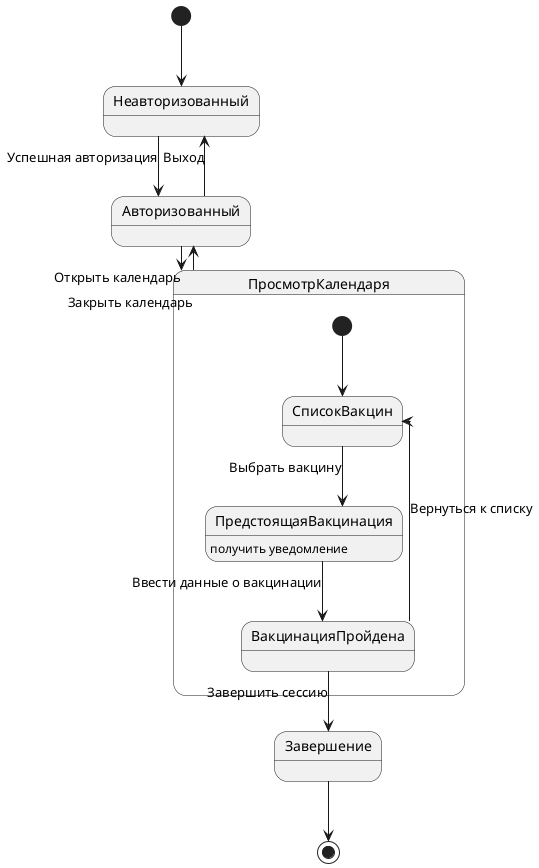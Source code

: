 @startuml
skinparam linetype ortho

[*] -down-> Неавторизованный

Неавторизованный -down-> Авторизованный : Успешная авторизация
Авторизованный -up-> Неавторизованный : Выход

Авторизованный -down-> ПросмотрКалендаря : Открыть календарь
ПросмотрКалендаря -up-> Авторизованный : Закрыть календарь

state ПросмотрКалендаря {
    [*] -down-> СписокВакцин
    СписокВакцин -down-> ПредстоящаяВакцинация : Выбрать вакцину
    ПредстоящаяВакцинация -down-> ВакцинацияПройдена : Ввести данные о вакцинации
    ПредстоящаяВакцинация : получить уведомление
    ВакцинацияПройдена -up-> СписокВакцин : Вернуться к списку
}

ВакцинацияПройдена -down-> Завершение : Завершить сессию
Завершение -down-> [*]

@enduml
